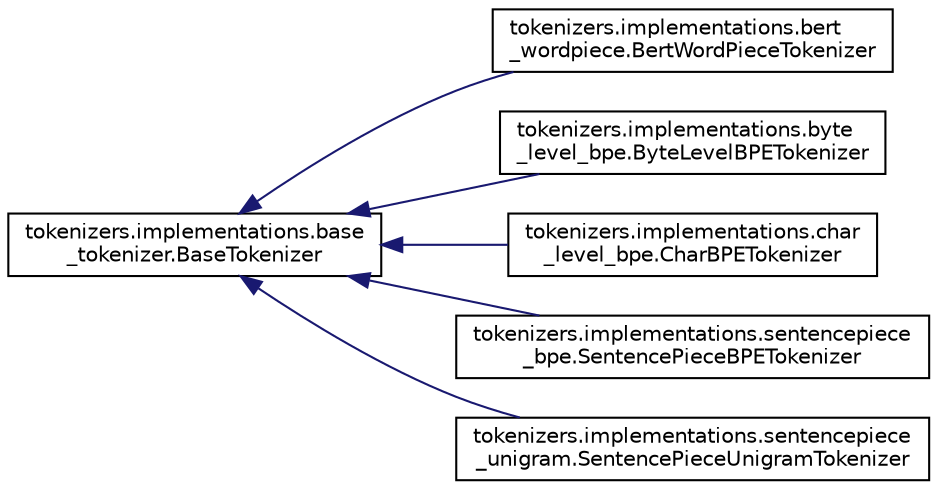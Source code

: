 digraph "Graphical Class Hierarchy"
{
 // LATEX_PDF_SIZE
  edge [fontname="Helvetica",fontsize="10",labelfontname="Helvetica",labelfontsize="10"];
  node [fontname="Helvetica",fontsize="10",shape=record];
  rankdir="LR";
  Node0 [label="tokenizers.implementations.base\l_tokenizer.BaseTokenizer",height=0.2,width=0.4,color="black", fillcolor="white", style="filled",URL="$classtokenizers_1_1implementations_1_1base__tokenizer_1_1BaseTokenizer.html",tooltip=" "];
  Node0 -> Node1 [dir="back",color="midnightblue",fontsize="10",style="solid",fontname="Helvetica"];
  Node1 [label="tokenizers.implementations.bert\l_wordpiece.BertWordPieceTokenizer",height=0.2,width=0.4,color="black", fillcolor="white", style="filled",URL="$classtokenizers_1_1implementations_1_1bert__wordpiece_1_1BertWordPieceTokenizer.html",tooltip=" "];
  Node0 -> Node2 [dir="back",color="midnightblue",fontsize="10",style="solid",fontname="Helvetica"];
  Node2 [label="tokenizers.implementations.byte\l_level_bpe.ByteLevelBPETokenizer",height=0.2,width=0.4,color="black", fillcolor="white", style="filled",URL="$classtokenizers_1_1implementations_1_1byte__level__bpe_1_1ByteLevelBPETokenizer.html",tooltip=" "];
  Node0 -> Node3 [dir="back",color="midnightblue",fontsize="10",style="solid",fontname="Helvetica"];
  Node3 [label="tokenizers.implementations.char\l_level_bpe.CharBPETokenizer",height=0.2,width=0.4,color="black", fillcolor="white", style="filled",URL="$classtokenizers_1_1implementations_1_1char__level__bpe_1_1CharBPETokenizer.html",tooltip=" "];
  Node0 -> Node4 [dir="back",color="midnightblue",fontsize="10",style="solid",fontname="Helvetica"];
  Node4 [label="tokenizers.implementations.sentencepiece\l_bpe.SentencePieceBPETokenizer",height=0.2,width=0.4,color="black", fillcolor="white", style="filled",URL="$classtokenizers_1_1implementations_1_1sentencepiece__bpe_1_1SentencePieceBPETokenizer.html",tooltip=" "];
  Node0 -> Node5 [dir="back",color="midnightblue",fontsize="10",style="solid",fontname="Helvetica"];
  Node5 [label="tokenizers.implementations.sentencepiece\l_unigram.SentencePieceUnigramTokenizer",height=0.2,width=0.4,color="black", fillcolor="white", style="filled",URL="$classtokenizers_1_1implementations_1_1sentencepiece__unigram_1_1SentencePieceUnigramTokenizer.html",tooltip=" "];
}
